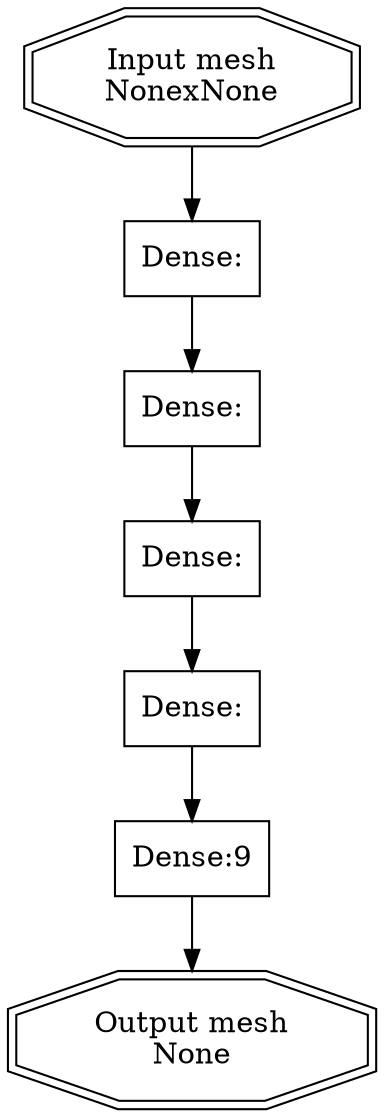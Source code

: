 // Mon Oct  3 00:45:18 2022
digraph "compiled-model" {
	0 [label="Input mesh
NonexNone" shape=doubleoctagon]
	1 [label="Dense:" shape=box]
	0 -> 1
	2 [label="Dense:" shape=box]
	1 -> 2
	3 [label="Dense:" shape=box]
	2 -> 3
	4 [label="Dense:" shape=box]
	3 -> 4
	5 [label="Dense:9" shape=box]
	4 -> 5
	6 [label="Output mesh
None" shape=doubleoctagon]
	5 -> 6
}

